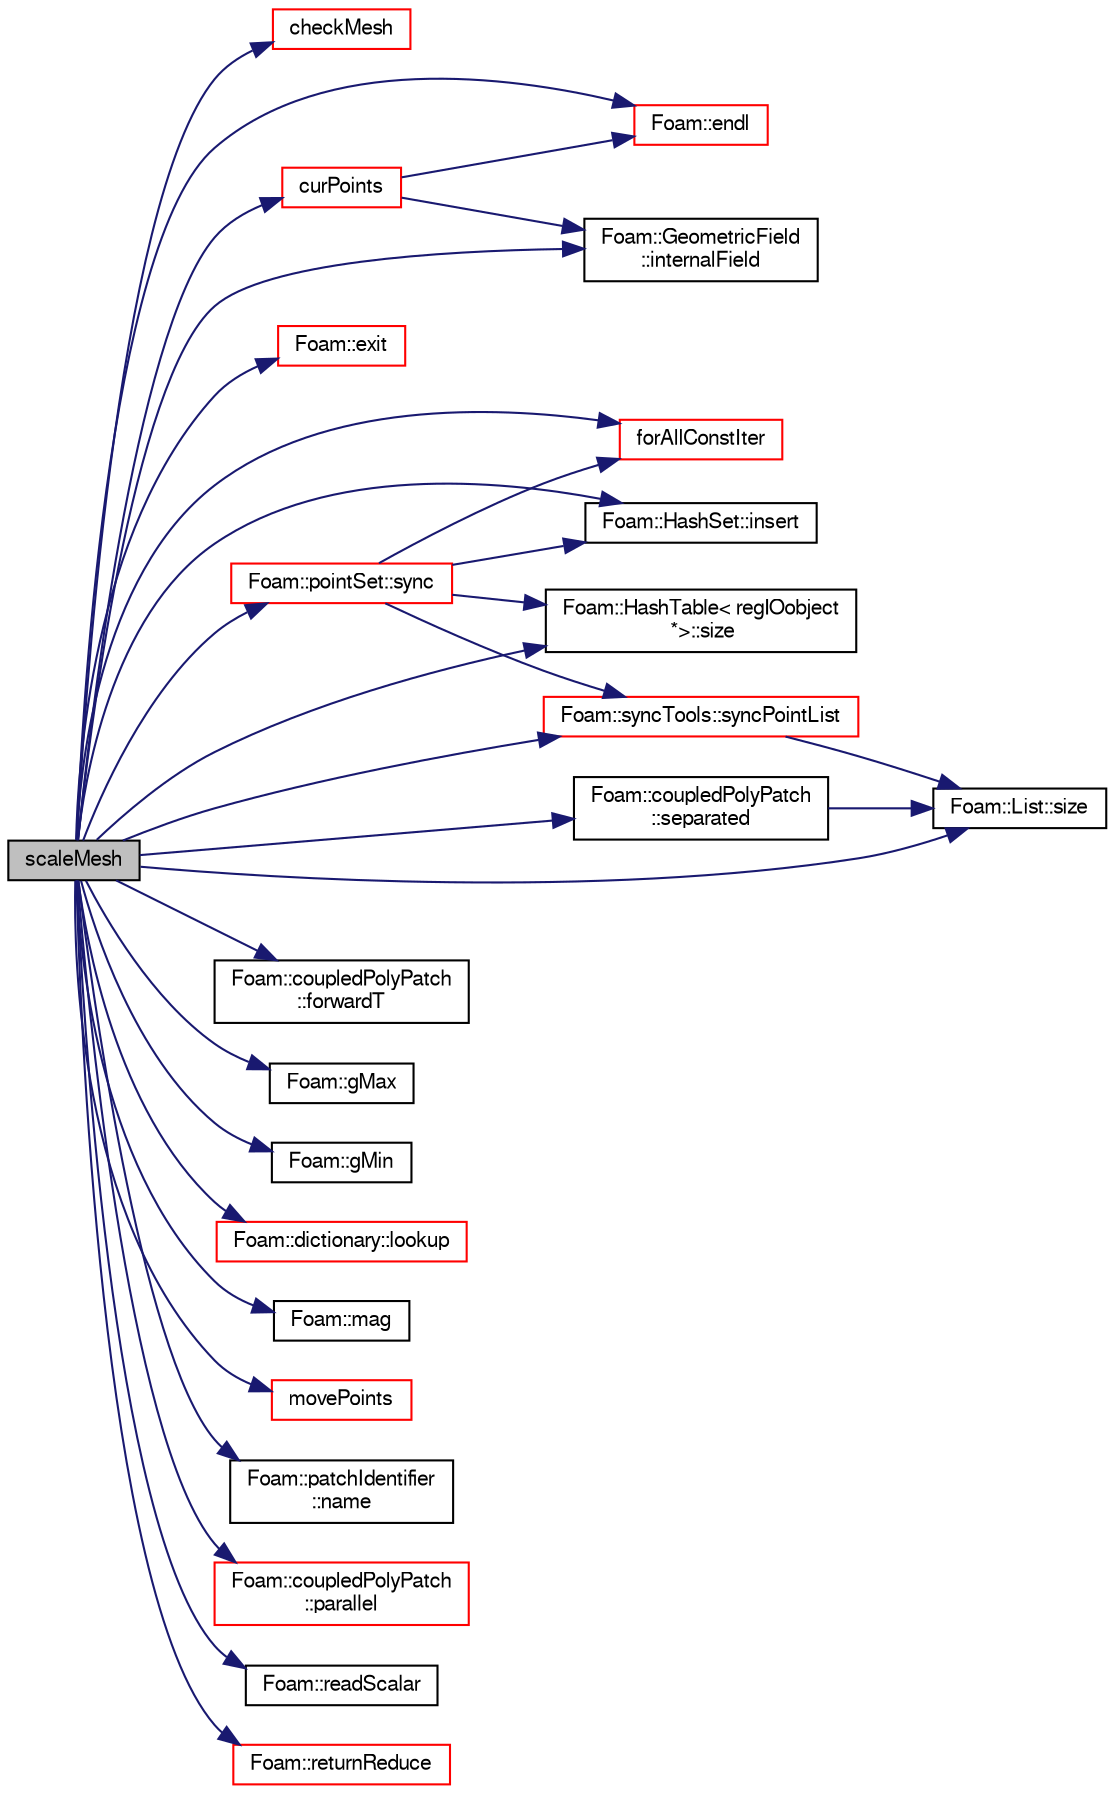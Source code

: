 digraph "scaleMesh"
{
  bgcolor="transparent";
  edge [fontname="FreeSans",fontsize="10",labelfontname="FreeSans",labelfontsize="10"];
  node [fontname="FreeSans",fontsize="10",shape=record];
  rankdir="LR";
  Node764 [label="scaleMesh",height=0.2,width=0.4,color="black", fillcolor="grey75", style="filled", fontcolor="black"];
  Node764 -> Node765 [color="midnightblue",fontsize="10",style="solid",fontname="FreeSans"];
  Node765 [label="checkMesh",height=0.2,width=0.4,color="red",URL="$a21550.html#afbe9420d4dac86e78be8408bd5475536",tooltip="Check mesh with mesh settings in dict. Collects incorrect faces. "];
  Node764 -> Node768 [color="midnightblue",fontsize="10",style="solid",fontname="FreeSans"];
  Node768 [label="curPoints",height=0.2,width=0.4,color="red",URL="$a21550.html#a1996b85ae62abe724454832e65fdbfa4",tooltip="Get the current points (oldPoints+scale*displacement) "];
  Node768 -> Node785 [color="midnightblue",fontsize="10",style="solid",fontname="FreeSans"];
  Node785 [label="Foam::endl",height=0.2,width=0.4,color="red",URL="$a21124.html#a2db8fe02a0d3909e9351bb4275b23ce4",tooltip="Add newline and flush stream. "];
  Node768 -> Node823 [color="midnightblue",fontsize="10",style="solid",fontname="FreeSans"];
  Node823 [label="Foam::GeometricField\l::internalField",height=0.2,width=0.4,color="black",URL="$a22434.html#a9536140d36d69bbac40496f6b817aa0a",tooltip="Return internal field. "];
  Node764 -> Node785 [color="midnightblue",fontsize="10",style="solid",fontname="FreeSans"];
  Node764 -> Node951 [color="midnightblue",fontsize="10",style="solid",fontname="FreeSans"];
  Node951 [label="Foam::exit",height=0.2,width=0.4,color="red",URL="$a21124.html#a06ca7250d8e89caf05243ec094843642"];
  Node764 -> Node955 [color="midnightblue",fontsize="10",style="solid",fontname="FreeSans"];
  Node955 [label="forAllConstIter",height=0.2,width=0.4,color="red",URL="$a38141.html#ae21e2836509b0fa7f7cedf6493b11b09"];
  Node764 -> Node1162 [color="midnightblue",fontsize="10",style="solid",fontname="FreeSans"];
  Node1162 [label="Foam::coupledPolyPatch\l::forwardT",height=0.2,width=0.4,color="black",URL="$a27426.html#ae135c648b81be5732b7634127e41608d",tooltip="Return face transformation tensor. "];
  Node764 -> Node1163 [color="midnightblue",fontsize="10",style="solid",fontname="FreeSans"];
  Node1163 [label="Foam::gMax",height=0.2,width=0.4,color="black",URL="$a21124.html#ae8d631fb8e841947408bb711abfb1e67"];
  Node764 -> Node1164 [color="midnightblue",fontsize="10",style="solid",fontname="FreeSans"];
  Node1164 [label="Foam::gMin",height=0.2,width=0.4,color="black",URL="$a21124.html#aca330ee6cfe7d602300dbc5905f8c9f6"];
  Node764 -> Node878 [color="midnightblue",fontsize="10",style="solid",fontname="FreeSans"];
  Node878 [label="Foam::HashSet::insert",height=0.2,width=0.4,color="black",URL="$a25690.html#a49f0753d9652681fc3a81f59951a0ad7",tooltip="Insert a new entry. "];
  Node764 -> Node823 [color="midnightblue",fontsize="10",style="solid",fontname="FreeSans"];
  Node764 -> Node963 [color="midnightblue",fontsize="10",style="solid",fontname="FreeSans"];
  Node963 [label="Foam::dictionary::lookup",height=0.2,width=0.4,color="red",URL="$a26014.html#a6a0727fa523e48977e27348663def509",tooltip="Find and return an entry data stream. "];
  Node764 -> Node858 [color="midnightblue",fontsize="10",style="solid",fontname="FreeSans"];
  Node858 [label="Foam::mag",height=0.2,width=0.4,color="black",URL="$a21124.html#a929da2a3fdcf3dacbbe0487d3a330dae"];
  Node764 -> Node1165 [color="midnightblue",fontsize="10",style="solid",fontname="FreeSans"];
  Node1165 [label="movePoints",height=0.2,width=0.4,color="red",URL="$a21550.html#a6515a3b20e9603401422337166c347f2",tooltip="Update for new mesh geometry. "];
  Node764 -> Node1167 [color="midnightblue",fontsize="10",style="solid",fontname="FreeSans"];
  Node1167 [label="Foam::patchIdentifier\l::name",height=0.2,width=0.4,color="black",URL="$a27122.html#acc80e00a8ac919288fb55bd14cc88bf6",tooltip="Return name. "];
  Node764 -> Node1168 [color="midnightblue",fontsize="10",style="solid",fontname="FreeSans"];
  Node1168 [label="Foam::coupledPolyPatch\l::parallel",height=0.2,width=0.4,color="red",URL="$a27426.html#a6f2ad23016ecf05385032d2ea2fea27d",tooltip="Are the cyclic planes parallel. "];
  Node764 -> Node1110 [color="midnightblue",fontsize="10",style="solid",fontname="FreeSans"];
  Node1110 [label="Foam::readScalar",height=0.2,width=0.4,color="black",URL="$a21124.html#a828d57f6d9b9806c086a3f840a147115",tooltip="Read whole of buf as a scalar. Return true if succesful. "];
  Node764 -> Node1169 [color="midnightblue",fontsize="10",style="solid",fontname="FreeSans"];
  Node1169 [label="Foam::returnReduce",height=0.2,width=0.4,color="red",URL="$a21124.html#a8d528a67d2a9c6fe4fb94bc86872624b"];
  Node764 -> Node1171 [color="midnightblue",fontsize="10",style="solid",fontname="FreeSans"];
  Node1171 [label="Foam::coupledPolyPatch\l::separated",height=0.2,width=0.4,color="black",URL="$a27426.html#a6b412b0f0250badc8106cec72d6b875c",tooltip="Are the planes separated. "];
  Node1171 -> Node775 [color="midnightblue",fontsize="10",style="solid",fontname="FreeSans"];
  Node775 [label="Foam::List::size",height=0.2,width=0.4,color="black",URL="$a25694.html#a8a5f6fa29bd4b500caf186f60245b384",tooltip="Override size to be inconsistent with allocated storage. "];
  Node764 -> Node775 [color="midnightblue",fontsize="10",style="solid",fontname="FreeSans"];
  Node764 -> Node921 [color="midnightblue",fontsize="10",style="solid",fontname="FreeSans"];
  Node921 [label="Foam::HashTable\< regIOobject\l *\>::size",height=0.2,width=0.4,color="black",URL="$a25702.html#a47b3bf30da1eb3ab8076b5fbe00e0494",tooltip="Return number of elements in table. "];
  Node764 -> Node1172 [color="midnightblue",fontsize="10",style="solid",fontname="FreeSans"];
  Node1172 [label="Foam::pointSet::sync",height=0.2,width=0.4,color="red",URL="$a25454.html#aa7fca4a1afef0062c91f4d1e3776659d",tooltip="Sync set across coupled patches. Adds coupled points to set. "];
  Node1172 -> Node955 [color="midnightblue",fontsize="10",style="solid",fontname="FreeSans"];
  Node1172 -> Node774 [color="midnightblue",fontsize="10",style="solid",fontname="FreeSans"];
  Node774 [label="Foam::syncTools::syncPointList",height=0.2,width=0.4,color="red",URL="$a27502.html#a197ed77a9101bdfb37253bd3f507c017",tooltip="Synchronize values on all mesh points. "];
  Node774 -> Node775 [color="midnightblue",fontsize="10",style="solid",fontname="FreeSans"];
  Node1172 -> Node921 [color="midnightblue",fontsize="10",style="solid",fontname="FreeSans"];
  Node1172 -> Node878 [color="midnightblue",fontsize="10",style="solid",fontname="FreeSans"];
  Node764 -> Node774 [color="midnightblue",fontsize="10",style="solid",fontname="FreeSans"];
}
